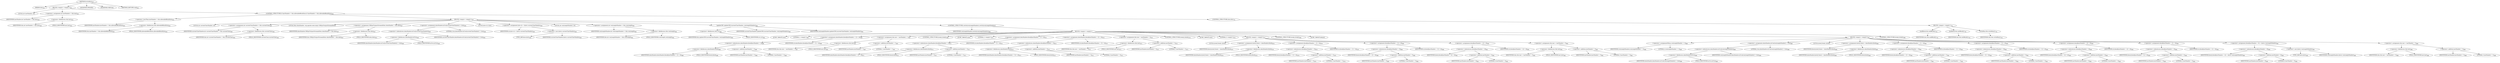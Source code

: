 digraph "writeRun" {  
"1565" [label = <(METHOD,writeRun)<SUB>652</SUB>> ]
"14" [label = <(PARAM,this)<SUB>652</SUB>> ]
"1566" [label = <(BLOCK,&lt;empty&gt;,&lt;empty&gt;)<SUB>652</SUB>> ]
"1567" [label = <(LOCAL,int lastShadow: int)> ]
"1568" [label = <(&lt;operator&gt;.assignment,int lastShadow = this.last)<SUB>653</SUB>> ]
"1569" [label = <(IDENTIFIER,lastShadow,int lastShadow = this.last)<SUB>653</SUB>> ]
"1570" [label = <(&lt;operator&gt;.fieldAccess,this.last)<SUB>653</SUB>> ]
"13" [label = <(IDENTIFIER,this,int lastShadow = this.last)<SUB>653</SUB>> ]
"1571" [label = <(FIELD_IDENTIFIER,last,last)<SUB>653</SUB>> ]
"1572" [label = <(CONTROL_STRUCTURE,if (lastShadow &lt; this.allowableBlockSize),if (lastShadow &lt; this.allowableBlockSize))<SUB>655</SUB>> ]
"1573" [label = <(&lt;operator&gt;.lessThan,lastShadow &lt; this.allowableBlockSize)<SUB>655</SUB>> ]
"1574" [label = <(IDENTIFIER,lastShadow,lastShadow &lt; this.allowableBlockSize)<SUB>655</SUB>> ]
"1575" [label = <(&lt;operator&gt;.fieldAccess,this.allowableBlockSize)<SUB>655</SUB>> ]
"15" [label = <(IDENTIFIER,this,lastShadow &lt; this.allowableBlockSize)<SUB>655</SUB>> ]
"1576" [label = <(FIELD_IDENTIFIER,allowableBlockSize,allowableBlockSize)<SUB>655</SUB>> ]
"1577" [label = <(BLOCK,&lt;empty&gt;,&lt;empty&gt;)<SUB>655</SUB>> ]
"1578" [label = <(LOCAL,int currentCharShadow: int)> ]
"1579" [label = <(&lt;operator&gt;.assignment,int currentCharShadow = this.currentChar)<SUB>656</SUB>> ]
"1580" [label = <(IDENTIFIER,currentCharShadow,int currentCharShadow = this.currentChar)<SUB>656</SUB>> ]
"1581" [label = <(&lt;operator&gt;.fieldAccess,this.currentChar)<SUB>656</SUB>> ]
"16" [label = <(IDENTIFIER,this,int currentCharShadow = this.currentChar)<SUB>656</SUB>> ]
"1582" [label = <(FIELD_IDENTIFIER,currentChar,currentChar)<SUB>656</SUB>> ]
"1583" [label = <(LOCAL,Data dataShadow: org.apache.tools.bzip2.CBZip2OutputStream$Data)> ]
"1584" [label = <(&lt;operator&gt;.assignment,CBZip2OutputStream$Data dataShadow = this.data)<SUB>657</SUB>> ]
"1585" [label = <(IDENTIFIER,dataShadow,CBZip2OutputStream$Data dataShadow = this.data)<SUB>657</SUB>> ]
"1586" [label = <(&lt;operator&gt;.fieldAccess,this.data)<SUB>657</SUB>> ]
"17" [label = <(IDENTIFIER,this,CBZip2OutputStream$Data dataShadow = this.data)<SUB>657</SUB>> ]
"1587" [label = <(FIELD_IDENTIFIER,data,data)<SUB>657</SUB>> ]
"1588" [label = <(&lt;operator&gt;.assignment,dataShadow.inUse[currentCharShadow] = true)<SUB>658</SUB>> ]
"1589" [label = <(&lt;operator&gt;.indexAccess,dataShadow.inUse[currentCharShadow])<SUB>658</SUB>> ]
"1590" [label = <(&lt;operator&gt;.fieldAccess,dataShadow.inUse)<SUB>658</SUB>> ]
"1591" [label = <(IDENTIFIER,dataShadow,dataShadow.inUse[currentCharShadow] = true)<SUB>658</SUB>> ]
"1592" [label = <(FIELD_IDENTIFIER,inUse,inUse)<SUB>658</SUB>> ]
"1593" [label = <(IDENTIFIER,currentCharShadow,dataShadow.inUse[currentCharShadow] = true)<SUB>658</SUB>> ]
"1594" [label = <(LITERAL,true,dataShadow.inUse[currentCharShadow] = true)<SUB>658</SUB>> ]
"1595" [label = <(LOCAL,byte ch: byte)> ]
"1596" [label = <(&lt;operator&gt;.assignment,byte ch = (byte) currentCharShadow)<SUB>659</SUB>> ]
"1597" [label = <(IDENTIFIER,ch,byte ch = (byte) currentCharShadow)<SUB>659</SUB>> ]
"1598" [label = <(&lt;operator&gt;.cast,(byte) currentCharShadow)<SUB>659</SUB>> ]
"1599" [label = <(TYPE_REF,byte,byte)<SUB>659</SUB>> ]
"1600" [label = <(IDENTIFIER,currentCharShadow,(byte) currentCharShadow)<SUB>659</SUB>> ]
"1601" [label = <(LOCAL,int runLengthShadow: int)> ]
"1602" [label = <(&lt;operator&gt;.assignment,int runLengthShadow = this.runLength)<SUB>661</SUB>> ]
"1603" [label = <(IDENTIFIER,runLengthShadow,int runLengthShadow = this.runLength)<SUB>661</SUB>> ]
"1604" [label = <(&lt;operator&gt;.fieldAccess,this.runLength)<SUB>661</SUB>> ]
"18" [label = <(IDENTIFIER,this,int runLengthShadow = this.runLength)<SUB>661</SUB>> ]
"1605" [label = <(FIELD_IDENTIFIER,runLength,runLength)<SUB>661</SUB>> ]
"1606" [label = <(updateCRC,updateCRC(currentCharShadow, runLengthShadow))<SUB>662</SUB>> ]
"1607" [label = <(&lt;operator&gt;.fieldAccess,this.crc)<SUB>662</SUB>> ]
"19" [label = <(IDENTIFIER,this,updateCRC(currentCharShadow, runLengthShadow))<SUB>662</SUB>> ]
"1608" [label = <(FIELD_IDENTIFIER,crc,crc)<SUB>662</SUB>> ]
"1609" [label = <(IDENTIFIER,currentCharShadow,updateCRC(currentCharShadow, runLengthShadow))<SUB>662</SUB>> ]
"1610" [label = <(IDENTIFIER,runLengthShadow,updateCRC(currentCharShadow, runLengthShadow))<SUB>662</SUB>> ]
"1611" [label = <(CONTROL_STRUCTURE,switch(runLengthShadow),switch(runLengthShadow))> ]
"1612" [label = <(IDENTIFIER,runLengthShadow,switch(runLengthShadow))<SUB>664</SUB>> ]
"1613" [label = <(BLOCK,&lt;empty&gt;,&lt;empty&gt;)> ]
"1614" [label = <(JUMP_TARGET,case)> ]
"1615" [label = <(LITERAL,1,&lt;empty&gt;)<SUB>665</SUB>> ]
"1616" [label = <(&lt;operator&gt;.assignment,dataShadow.block[lastShadow + 2] = ch)<SUB>666</SUB>> ]
"1617" [label = <(&lt;operator&gt;.indexAccess,dataShadow.block[lastShadow + 2])<SUB>666</SUB>> ]
"1618" [label = <(&lt;operator&gt;.fieldAccess,dataShadow.block)<SUB>666</SUB>> ]
"1619" [label = <(IDENTIFIER,dataShadow,dataShadow.block[lastShadow + 2] = ch)<SUB>666</SUB>> ]
"1620" [label = <(FIELD_IDENTIFIER,block,block)<SUB>666</SUB>> ]
"1621" [label = <(&lt;operator&gt;.addition,lastShadow + 2)<SUB>666</SUB>> ]
"1622" [label = <(IDENTIFIER,lastShadow,lastShadow + 2)<SUB>666</SUB>> ]
"1623" [label = <(LITERAL,2,lastShadow + 2)<SUB>666</SUB>> ]
"1624" [label = <(IDENTIFIER,ch,dataShadow.block[lastShadow + 2] = ch)<SUB>666</SUB>> ]
"1625" [label = <(&lt;operator&gt;.assignment,this.last = lastShadow + 1)<SUB>667</SUB>> ]
"1626" [label = <(&lt;operator&gt;.fieldAccess,this.last)<SUB>667</SUB>> ]
"20" [label = <(IDENTIFIER,this,this.last = lastShadow + 1)<SUB>667</SUB>> ]
"1627" [label = <(FIELD_IDENTIFIER,last,last)<SUB>667</SUB>> ]
"1628" [label = <(&lt;operator&gt;.addition,lastShadow + 1)<SUB>667</SUB>> ]
"1629" [label = <(IDENTIFIER,lastShadow,lastShadow + 1)<SUB>667</SUB>> ]
"1630" [label = <(LITERAL,1,lastShadow + 1)<SUB>667</SUB>> ]
"1631" [label = <(CONTROL_STRUCTURE,break;,break;)<SUB>668</SUB>> ]
"1632" [label = <(JUMP_TARGET,case)> ]
"1633" [label = <(LITERAL,2,&lt;empty&gt;)<SUB>670</SUB>> ]
"1634" [label = <(&lt;operator&gt;.assignment,dataShadow.block[lastShadow + 2] = ch)<SUB>671</SUB>> ]
"1635" [label = <(&lt;operator&gt;.indexAccess,dataShadow.block[lastShadow + 2])<SUB>671</SUB>> ]
"1636" [label = <(&lt;operator&gt;.fieldAccess,dataShadow.block)<SUB>671</SUB>> ]
"1637" [label = <(IDENTIFIER,dataShadow,dataShadow.block[lastShadow + 2] = ch)<SUB>671</SUB>> ]
"1638" [label = <(FIELD_IDENTIFIER,block,block)<SUB>671</SUB>> ]
"1639" [label = <(&lt;operator&gt;.addition,lastShadow + 2)<SUB>671</SUB>> ]
"1640" [label = <(IDENTIFIER,lastShadow,lastShadow + 2)<SUB>671</SUB>> ]
"1641" [label = <(LITERAL,2,lastShadow + 2)<SUB>671</SUB>> ]
"1642" [label = <(IDENTIFIER,ch,dataShadow.block[lastShadow + 2] = ch)<SUB>671</SUB>> ]
"1643" [label = <(&lt;operator&gt;.assignment,dataShadow.block[lastShadow + 3] = ch)<SUB>672</SUB>> ]
"1644" [label = <(&lt;operator&gt;.indexAccess,dataShadow.block[lastShadow + 3])<SUB>672</SUB>> ]
"1645" [label = <(&lt;operator&gt;.fieldAccess,dataShadow.block)<SUB>672</SUB>> ]
"1646" [label = <(IDENTIFIER,dataShadow,dataShadow.block[lastShadow + 3] = ch)<SUB>672</SUB>> ]
"1647" [label = <(FIELD_IDENTIFIER,block,block)<SUB>672</SUB>> ]
"1648" [label = <(&lt;operator&gt;.addition,lastShadow + 3)<SUB>672</SUB>> ]
"1649" [label = <(IDENTIFIER,lastShadow,lastShadow + 3)<SUB>672</SUB>> ]
"1650" [label = <(LITERAL,3,lastShadow + 3)<SUB>672</SUB>> ]
"1651" [label = <(IDENTIFIER,ch,dataShadow.block[lastShadow + 3] = ch)<SUB>672</SUB>> ]
"1652" [label = <(&lt;operator&gt;.assignment,this.last = lastShadow + 2)<SUB>673</SUB>> ]
"1653" [label = <(&lt;operator&gt;.fieldAccess,this.last)<SUB>673</SUB>> ]
"21" [label = <(IDENTIFIER,this,this.last = lastShadow + 2)<SUB>673</SUB>> ]
"1654" [label = <(FIELD_IDENTIFIER,last,last)<SUB>673</SUB>> ]
"1655" [label = <(&lt;operator&gt;.addition,lastShadow + 2)<SUB>673</SUB>> ]
"1656" [label = <(IDENTIFIER,lastShadow,lastShadow + 2)<SUB>673</SUB>> ]
"1657" [label = <(LITERAL,2,lastShadow + 2)<SUB>673</SUB>> ]
"1658" [label = <(CONTROL_STRUCTURE,break;,break;)<SUB>674</SUB>> ]
"1659" [label = <(JUMP_TARGET,case)> ]
"1660" [label = <(LITERAL,3,&lt;empty&gt;)<SUB>676</SUB>> ]
"1661" [label = <(BLOCK,&lt;empty&gt;,&lt;empty&gt;)<SUB>677</SUB>> ]
"1662" [label = <(LOCAL,byte[] block: byte[])> ]
"1663" [label = <(&lt;operator&gt;.assignment,byte[] block = dataShadow.block)<SUB>678</SUB>> ]
"1664" [label = <(IDENTIFIER,block,byte[] block = dataShadow.block)<SUB>678</SUB>> ]
"1665" [label = <(&lt;operator&gt;.fieldAccess,dataShadow.block)<SUB>678</SUB>> ]
"1666" [label = <(IDENTIFIER,dataShadow,byte[] block = dataShadow.block)<SUB>678</SUB>> ]
"1667" [label = <(FIELD_IDENTIFIER,block,block)<SUB>678</SUB>> ]
"1668" [label = <(&lt;operator&gt;.assignment,block[lastShadow + 2] = ch)<SUB>679</SUB>> ]
"1669" [label = <(&lt;operator&gt;.indexAccess,block[lastShadow + 2])<SUB>679</SUB>> ]
"1670" [label = <(IDENTIFIER,block,block[lastShadow + 2] = ch)<SUB>679</SUB>> ]
"1671" [label = <(&lt;operator&gt;.addition,lastShadow + 2)<SUB>679</SUB>> ]
"1672" [label = <(IDENTIFIER,lastShadow,lastShadow + 2)<SUB>679</SUB>> ]
"1673" [label = <(LITERAL,2,lastShadow + 2)<SUB>679</SUB>> ]
"1674" [label = <(IDENTIFIER,ch,block[lastShadow + 2] = ch)<SUB>679</SUB>> ]
"1675" [label = <(&lt;operator&gt;.assignment,block[lastShadow + 3] = ch)<SUB>680</SUB>> ]
"1676" [label = <(&lt;operator&gt;.indexAccess,block[lastShadow + 3])<SUB>680</SUB>> ]
"1677" [label = <(IDENTIFIER,block,block[lastShadow + 3] = ch)<SUB>680</SUB>> ]
"1678" [label = <(&lt;operator&gt;.addition,lastShadow + 3)<SUB>680</SUB>> ]
"1679" [label = <(IDENTIFIER,lastShadow,lastShadow + 3)<SUB>680</SUB>> ]
"1680" [label = <(LITERAL,3,lastShadow + 3)<SUB>680</SUB>> ]
"1681" [label = <(IDENTIFIER,ch,block[lastShadow + 3] = ch)<SUB>680</SUB>> ]
"1682" [label = <(&lt;operator&gt;.assignment,block[lastShadow + 4] = ch)<SUB>681</SUB>> ]
"1683" [label = <(&lt;operator&gt;.indexAccess,block[lastShadow + 4])<SUB>681</SUB>> ]
"1684" [label = <(IDENTIFIER,block,block[lastShadow + 4] = ch)<SUB>681</SUB>> ]
"1685" [label = <(&lt;operator&gt;.addition,lastShadow + 4)<SUB>681</SUB>> ]
"1686" [label = <(IDENTIFIER,lastShadow,lastShadow + 4)<SUB>681</SUB>> ]
"1687" [label = <(LITERAL,4,lastShadow + 4)<SUB>681</SUB>> ]
"1688" [label = <(IDENTIFIER,ch,block[lastShadow + 4] = ch)<SUB>681</SUB>> ]
"1689" [label = <(&lt;operator&gt;.assignment,this.last = lastShadow + 3)<SUB>682</SUB>> ]
"1690" [label = <(&lt;operator&gt;.fieldAccess,this.last)<SUB>682</SUB>> ]
"22" [label = <(IDENTIFIER,this,this.last = lastShadow + 3)<SUB>682</SUB>> ]
"1691" [label = <(FIELD_IDENTIFIER,last,last)<SUB>682</SUB>> ]
"1692" [label = <(&lt;operator&gt;.addition,lastShadow + 3)<SUB>682</SUB>> ]
"1693" [label = <(IDENTIFIER,lastShadow,lastShadow + 3)<SUB>682</SUB>> ]
"1694" [label = <(LITERAL,3,lastShadow + 3)<SUB>682</SUB>> ]
"1695" [label = <(CONTROL_STRUCTURE,break;,break;)<SUB>684</SUB>> ]
"1696" [label = <(JUMP_TARGET,default)> ]
"1697" [label = <(BLOCK,&lt;empty&gt;,&lt;empty&gt;)<SUB>687</SUB>> ]
"1698" [label = <(&lt;operator&gt;.assignmentMinus,runLengthShadow -= 4)<SUB>688</SUB>> ]
"1699" [label = <(IDENTIFIER,runLengthShadow,runLengthShadow -= 4)<SUB>688</SUB>> ]
"1700" [label = <(LITERAL,4,runLengthShadow -= 4)<SUB>688</SUB>> ]
"1701" [label = <(&lt;operator&gt;.assignment,dataShadow.inUse[runLengthShadow] = true)<SUB>689</SUB>> ]
"1702" [label = <(&lt;operator&gt;.indexAccess,dataShadow.inUse[runLengthShadow])<SUB>689</SUB>> ]
"1703" [label = <(&lt;operator&gt;.fieldAccess,dataShadow.inUse)<SUB>689</SUB>> ]
"1704" [label = <(IDENTIFIER,dataShadow,dataShadow.inUse[runLengthShadow] = true)<SUB>689</SUB>> ]
"1705" [label = <(FIELD_IDENTIFIER,inUse,inUse)<SUB>689</SUB>> ]
"1706" [label = <(IDENTIFIER,runLengthShadow,dataShadow.inUse[runLengthShadow] = true)<SUB>689</SUB>> ]
"1707" [label = <(LITERAL,true,dataShadow.inUse[runLengthShadow] = true)<SUB>689</SUB>> ]
"1708" [label = <(LOCAL,byte[] block: byte[])> ]
"1709" [label = <(&lt;operator&gt;.assignment,byte[] block = dataShadow.block)<SUB>690</SUB>> ]
"1710" [label = <(IDENTIFIER,block,byte[] block = dataShadow.block)<SUB>690</SUB>> ]
"1711" [label = <(&lt;operator&gt;.fieldAccess,dataShadow.block)<SUB>690</SUB>> ]
"1712" [label = <(IDENTIFIER,dataShadow,byte[] block = dataShadow.block)<SUB>690</SUB>> ]
"1713" [label = <(FIELD_IDENTIFIER,block,block)<SUB>690</SUB>> ]
"1714" [label = <(&lt;operator&gt;.assignment,block[lastShadow + 2] = ch)<SUB>691</SUB>> ]
"1715" [label = <(&lt;operator&gt;.indexAccess,block[lastShadow + 2])<SUB>691</SUB>> ]
"1716" [label = <(IDENTIFIER,block,block[lastShadow + 2] = ch)<SUB>691</SUB>> ]
"1717" [label = <(&lt;operator&gt;.addition,lastShadow + 2)<SUB>691</SUB>> ]
"1718" [label = <(IDENTIFIER,lastShadow,lastShadow + 2)<SUB>691</SUB>> ]
"1719" [label = <(LITERAL,2,lastShadow + 2)<SUB>691</SUB>> ]
"1720" [label = <(IDENTIFIER,ch,block[lastShadow + 2] = ch)<SUB>691</SUB>> ]
"1721" [label = <(&lt;operator&gt;.assignment,block[lastShadow + 3] = ch)<SUB>692</SUB>> ]
"1722" [label = <(&lt;operator&gt;.indexAccess,block[lastShadow + 3])<SUB>692</SUB>> ]
"1723" [label = <(IDENTIFIER,block,block[lastShadow + 3] = ch)<SUB>692</SUB>> ]
"1724" [label = <(&lt;operator&gt;.addition,lastShadow + 3)<SUB>692</SUB>> ]
"1725" [label = <(IDENTIFIER,lastShadow,lastShadow + 3)<SUB>692</SUB>> ]
"1726" [label = <(LITERAL,3,lastShadow + 3)<SUB>692</SUB>> ]
"1727" [label = <(IDENTIFIER,ch,block[lastShadow + 3] = ch)<SUB>692</SUB>> ]
"1728" [label = <(&lt;operator&gt;.assignment,block[lastShadow + 4] = ch)<SUB>693</SUB>> ]
"1729" [label = <(&lt;operator&gt;.indexAccess,block[lastShadow + 4])<SUB>693</SUB>> ]
"1730" [label = <(IDENTIFIER,block,block[lastShadow + 4] = ch)<SUB>693</SUB>> ]
"1731" [label = <(&lt;operator&gt;.addition,lastShadow + 4)<SUB>693</SUB>> ]
"1732" [label = <(IDENTIFIER,lastShadow,lastShadow + 4)<SUB>693</SUB>> ]
"1733" [label = <(LITERAL,4,lastShadow + 4)<SUB>693</SUB>> ]
"1734" [label = <(IDENTIFIER,ch,block[lastShadow + 4] = ch)<SUB>693</SUB>> ]
"1735" [label = <(&lt;operator&gt;.assignment,block[lastShadow + 5] = ch)<SUB>694</SUB>> ]
"1736" [label = <(&lt;operator&gt;.indexAccess,block[lastShadow + 5])<SUB>694</SUB>> ]
"1737" [label = <(IDENTIFIER,block,block[lastShadow + 5] = ch)<SUB>694</SUB>> ]
"1738" [label = <(&lt;operator&gt;.addition,lastShadow + 5)<SUB>694</SUB>> ]
"1739" [label = <(IDENTIFIER,lastShadow,lastShadow + 5)<SUB>694</SUB>> ]
"1740" [label = <(LITERAL,5,lastShadow + 5)<SUB>694</SUB>> ]
"1741" [label = <(IDENTIFIER,ch,block[lastShadow + 5] = ch)<SUB>694</SUB>> ]
"1742" [label = <(&lt;operator&gt;.assignment,block[lastShadow + 6] = (byte) runLengthShadow)<SUB>695</SUB>> ]
"1743" [label = <(&lt;operator&gt;.indexAccess,block[lastShadow + 6])<SUB>695</SUB>> ]
"1744" [label = <(IDENTIFIER,block,block[lastShadow + 6] = (byte) runLengthShadow)<SUB>695</SUB>> ]
"1745" [label = <(&lt;operator&gt;.addition,lastShadow + 6)<SUB>695</SUB>> ]
"1746" [label = <(IDENTIFIER,lastShadow,lastShadow + 6)<SUB>695</SUB>> ]
"1747" [label = <(LITERAL,6,lastShadow + 6)<SUB>695</SUB>> ]
"1748" [label = <(&lt;operator&gt;.cast,(byte) runLengthShadow)<SUB>695</SUB>> ]
"1749" [label = <(TYPE_REF,byte,byte)<SUB>695</SUB>> ]
"1750" [label = <(IDENTIFIER,runLengthShadow,(byte) runLengthShadow)<SUB>695</SUB>> ]
"1751" [label = <(&lt;operator&gt;.assignment,this.last = lastShadow + 5)<SUB>696</SUB>> ]
"1752" [label = <(&lt;operator&gt;.fieldAccess,this.last)<SUB>696</SUB>> ]
"23" [label = <(IDENTIFIER,this,this.last = lastShadow + 5)<SUB>696</SUB>> ]
"1753" [label = <(FIELD_IDENTIFIER,last,last)<SUB>696</SUB>> ]
"1754" [label = <(&lt;operator&gt;.addition,lastShadow + 5)<SUB>696</SUB>> ]
"1755" [label = <(IDENTIFIER,lastShadow,lastShadow + 5)<SUB>696</SUB>> ]
"1756" [label = <(LITERAL,5,lastShadow + 5)<SUB>696</SUB>> ]
"1757" [label = <(CONTROL_STRUCTURE,break;,break;)<SUB>698</SUB>> ]
"1758" [label = <(CONTROL_STRUCTURE,else,else)<SUB>701</SUB>> ]
"1759" [label = <(BLOCK,&lt;empty&gt;,&lt;empty&gt;)<SUB>701</SUB>> ]
"1760" [label = <(endBlock,this.endBlock())<SUB>702</SUB>> ]
"24" [label = <(IDENTIFIER,this,this.endBlock())<SUB>702</SUB>> ]
"1761" [label = <(initBlock,this.initBlock())<SUB>703</SUB>> ]
"25" [label = <(IDENTIFIER,this,this.initBlock())<SUB>703</SUB>> ]
"1762" [label = <(writeRun,this.writeRun())<SUB>704</SUB>> ]
"26" [label = <(IDENTIFIER,this,this.writeRun())<SUB>704</SUB>> ]
"1763" [label = <(MODIFIER,PRIVATE)> ]
"1764" [label = <(MODIFIER,VIRTUAL)> ]
"1765" [label = <(METHOD_RETURN,void)<SUB>652</SUB>> ]
  "1565" -> "14" 
  "1565" -> "1566" 
  "1565" -> "1763" 
  "1565" -> "1764" 
  "1565" -> "1765" 
  "1566" -> "1567" 
  "1566" -> "1568" 
  "1566" -> "1572" 
  "1568" -> "1569" 
  "1568" -> "1570" 
  "1570" -> "13" 
  "1570" -> "1571" 
  "1572" -> "1573" 
  "1572" -> "1577" 
  "1572" -> "1758" 
  "1573" -> "1574" 
  "1573" -> "1575" 
  "1575" -> "15" 
  "1575" -> "1576" 
  "1577" -> "1578" 
  "1577" -> "1579" 
  "1577" -> "1583" 
  "1577" -> "1584" 
  "1577" -> "1588" 
  "1577" -> "1595" 
  "1577" -> "1596" 
  "1577" -> "1601" 
  "1577" -> "1602" 
  "1577" -> "1606" 
  "1577" -> "1611" 
  "1579" -> "1580" 
  "1579" -> "1581" 
  "1581" -> "16" 
  "1581" -> "1582" 
  "1584" -> "1585" 
  "1584" -> "1586" 
  "1586" -> "17" 
  "1586" -> "1587" 
  "1588" -> "1589" 
  "1588" -> "1594" 
  "1589" -> "1590" 
  "1589" -> "1593" 
  "1590" -> "1591" 
  "1590" -> "1592" 
  "1596" -> "1597" 
  "1596" -> "1598" 
  "1598" -> "1599" 
  "1598" -> "1600" 
  "1602" -> "1603" 
  "1602" -> "1604" 
  "1604" -> "18" 
  "1604" -> "1605" 
  "1606" -> "1607" 
  "1606" -> "1609" 
  "1606" -> "1610" 
  "1607" -> "19" 
  "1607" -> "1608" 
  "1611" -> "1612" 
  "1611" -> "1613" 
  "1613" -> "1614" 
  "1613" -> "1615" 
  "1613" -> "1616" 
  "1613" -> "1625" 
  "1613" -> "1631" 
  "1613" -> "1632" 
  "1613" -> "1633" 
  "1613" -> "1634" 
  "1613" -> "1643" 
  "1613" -> "1652" 
  "1613" -> "1658" 
  "1613" -> "1659" 
  "1613" -> "1660" 
  "1613" -> "1661" 
  "1613" -> "1695" 
  "1613" -> "1696" 
  "1613" -> "1697" 
  "1613" -> "1757" 
  "1616" -> "1617" 
  "1616" -> "1624" 
  "1617" -> "1618" 
  "1617" -> "1621" 
  "1618" -> "1619" 
  "1618" -> "1620" 
  "1621" -> "1622" 
  "1621" -> "1623" 
  "1625" -> "1626" 
  "1625" -> "1628" 
  "1626" -> "20" 
  "1626" -> "1627" 
  "1628" -> "1629" 
  "1628" -> "1630" 
  "1634" -> "1635" 
  "1634" -> "1642" 
  "1635" -> "1636" 
  "1635" -> "1639" 
  "1636" -> "1637" 
  "1636" -> "1638" 
  "1639" -> "1640" 
  "1639" -> "1641" 
  "1643" -> "1644" 
  "1643" -> "1651" 
  "1644" -> "1645" 
  "1644" -> "1648" 
  "1645" -> "1646" 
  "1645" -> "1647" 
  "1648" -> "1649" 
  "1648" -> "1650" 
  "1652" -> "1653" 
  "1652" -> "1655" 
  "1653" -> "21" 
  "1653" -> "1654" 
  "1655" -> "1656" 
  "1655" -> "1657" 
  "1661" -> "1662" 
  "1661" -> "1663" 
  "1661" -> "1668" 
  "1661" -> "1675" 
  "1661" -> "1682" 
  "1661" -> "1689" 
  "1663" -> "1664" 
  "1663" -> "1665" 
  "1665" -> "1666" 
  "1665" -> "1667" 
  "1668" -> "1669" 
  "1668" -> "1674" 
  "1669" -> "1670" 
  "1669" -> "1671" 
  "1671" -> "1672" 
  "1671" -> "1673" 
  "1675" -> "1676" 
  "1675" -> "1681" 
  "1676" -> "1677" 
  "1676" -> "1678" 
  "1678" -> "1679" 
  "1678" -> "1680" 
  "1682" -> "1683" 
  "1682" -> "1688" 
  "1683" -> "1684" 
  "1683" -> "1685" 
  "1685" -> "1686" 
  "1685" -> "1687" 
  "1689" -> "1690" 
  "1689" -> "1692" 
  "1690" -> "22" 
  "1690" -> "1691" 
  "1692" -> "1693" 
  "1692" -> "1694" 
  "1697" -> "1698" 
  "1697" -> "1701" 
  "1697" -> "1708" 
  "1697" -> "1709" 
  "1697" -> "1714" 
  "1697" -> "1721" 
  "1697" -> "1728" 
  "1697" -> "1735" 
  "1697" -> "1742" 
  "1697" -> "1751" 
  "1698" -> "1699" 
  "1698" -> "1700" 
  "1701" -> "1702" 
  "1701" -> "1707" 
  "1702" -> "1703" 
  "1702" -> "1706" 
  "1703" -> "1704" 
  "1703" -> "1705" 
  "1709" -> "1710" 
  "1709" -> "1711" 
  "1711" -> "1712" 
  "1711" -> "1713" 
  "1714" -> "1715" 
  "1714" -> "1720" 
  "1715" -> "1716" 
  "1715" -> "1717" 
  "1717" -> "1718" 
  "1717" -> "1719" 
  "1721" -> "1722" 
  "1721" -> "1727" 
  "1722" -> "1723" 
  "1722" -> "1724" 
  "1724" -> "1725" 
  "1724" -> "1726" 
  "1728" -> "1729" 
  "1728" -> "1734" 
  "1729" -> "1730" 
  "1729" -> "1731" 
  "1731" -> "1732" 
  "1731" -> "1733" 
  "1735" -> "1736" 
  "1735" -> "1741" 
  "1736" -> "1737" 
  "1736" -> "1738" 
  "1738" -> "1739" 
  "1738" -> "1740" 
  "1742" -> "1743" 
  "1742" -> "1748" 
  "1743" -> "1744" 
  "1743" -> "1745" 
  "1745" -> "1746" 
  "1745" -> "1747" 
  "1748" -> "1749" 
  "1748" -> "1750" 
  "1751" -> "1752" 
  "1751" -> "1754" 
  "1752" -> "23" 
  "1752" -> "1753" 
  "1754" -> "1755" 
  "1754" -> "1756" 
  "1758" -> "1759" 
  "1759" -> "1760" 
  "1759" -> "1761" 
  "1759" -> "1762" 
  "1760" -> "24" 
  "1761" -> "25" 
  "1762" -> "26" 
}
